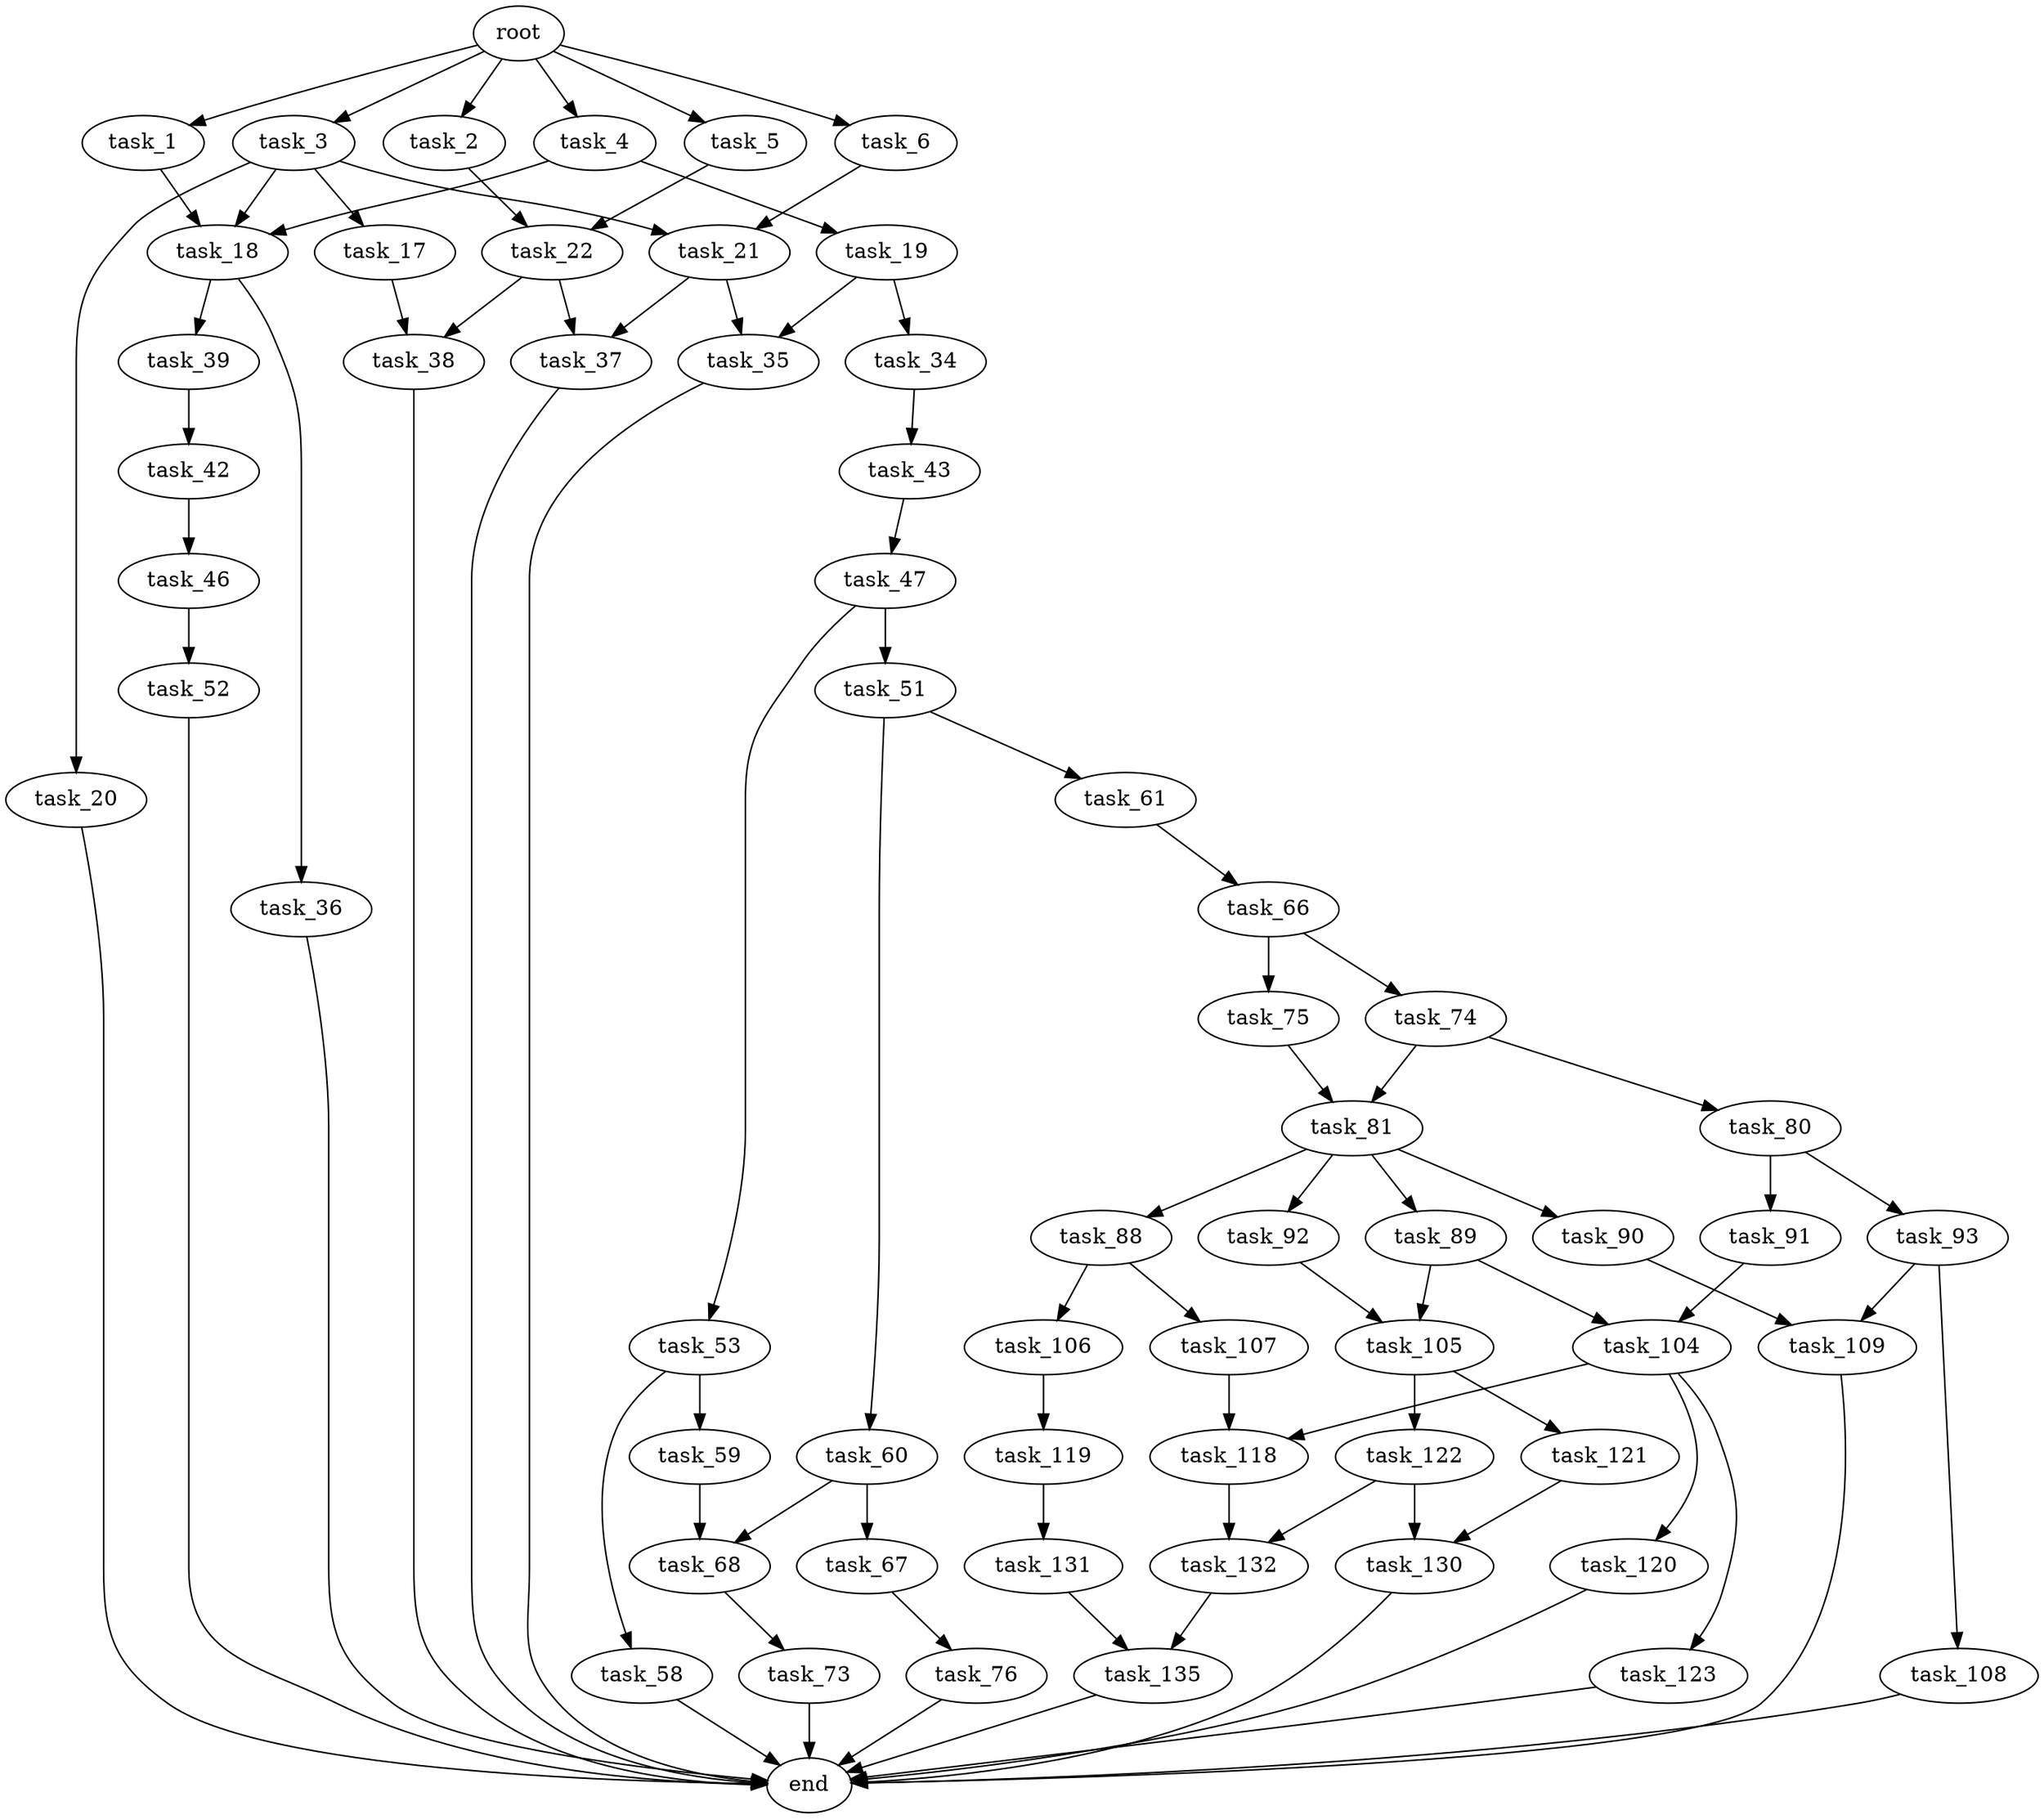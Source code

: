 digraph G {
  root [size="0.000000"];
  task_1 [size="28991029248.000000"];
  task_2 [size="6051838487.000000"];
  task_3 [size="12102706289.000000"];
  task_4 [size="264936372206.000000"];
  task_5 [size="68719476736.000000"];
  task_6 [size="782757789696.000000"];
  task_17 [size="368293445632.000000"];
  task_18 [size="431517522469.000000"];
  task_19 [size="3513295877.000000"];
  task_20 [size="782757789696.000000"];
  task_21 [size="782757789696.000000"];
  task_22 [size="25175226878.000000"];
  task_34 [size="782757789696.000000"];
  task_35 [size="96253281472.000000"];
  task_36 [size="6342319345.000000"];
  task_37 [size="134217728000.000000"];
  task_38 [size="136995004250.000000"];
  task_39 [size="103031489837.000000"];
  task_42 [size="28991029248.000000"];
  task_43 [size="782757789696.000000"];
  task_46 [size="28991029248.000000"];
  task_47 [size="249195886111.000000"];
  task_51 [size="1102542638937.000000"];
  task_52 [size="107473557492.000000"];
  task_53 [size="30595720261.000000"];
  task_58 [size="12141339223.000000"];
  task_59 [size="8950424501.000000"];
  task_60 [size="4188647260.000000"];
  task_61 [size="91831292809.000000"];
  task_66 [size="43495580795.000000"];
  task_67 [size="782757789696.000000"];
  task_68 [size="1073741824000.000000"];
  task_73 [size="1073741824000.000000"];
  task_74 [size="495381084087.000000"];
  task_75 [size="8589934592.000000"];
  task_76 [size="381408584.000000"];
  task_80 [size="1073741824000.000000"];
  task_81 [size="483077586821.000000"];
  task_88 [size="9673923088.000000"];
  task_89 [size="28991029248.000000"];
  task_90 [size="881041701145.000000"];
  task_91 [size="16757649535.000000"];
  task_92 [size="11213000190.000000"];
  task_93 [size="9567898197.000000"];
  task_104 [size="160198780656.000000"];
  task_105 [size="3113099007.000000"];
  task_106 [size="68719476736.000000"];
  task_107 [size="107610978422.000000"];
  task_108 [size="813100333743.000000"];
  task_109 [size="8589934592.000000"];
  task_118 [size="368293445632.000000"];
  task_119 [size="91449367585.000000"];
  task_120 [size="9503602893.000000"];
  task_121 [size="1073741824000.000000"];
  task_122 [size="154464230951.000000"];
  task_123 [size="921063299.000000"];
  task_130 [size="6394786467.000000"];
  task_131 [size="1275839649.000000"];
  task_132 [size="2510357819.000000"];
  task_135 [size="1021052611588.000000"];
  end [size="0.000000"];

  root -> task_1 [size="1.000000"];
  root -> task_2 [size="1.000000"];
  root -> task_3 [size="1.000000"];
  root -> task_4 [size="1.000000"];
  root -> task_5 [size="1.000000"];
  root -> task_6 [size="1.000000"];
  task_1 -> task_18 [size="75497472.000000"];
  task_2 -> task_22 [size="134217728.000000"];
  task_3 -> task_17 [size="679477248.000000"];
  task_3 -> task_18 [size="679477248.000000"];
  task_3 -> task_20 [size="679477248.000000"];
  task_3 -> task_21 [size="679477248.000000"];
  task_4 -> task_18 [size="209715200.000000"];
  task_4 -> task_19 [size="209715200.000000"];
  task_5 -> task_22 [size="134217728.000000"];
  task_6 -> task_21 [size="679477248.000000"];
  task_17 -> task_38 [size="411041792.000000"];
  task_18 -> task_36 [size="536870912.000000"];
  task_18 -> task_39 [size="536870912.000000"];
  task_19 -> task_34 [size="75497472.000000"];
  task_19 -> task_35 [size="75497472.000000"];
  task_20 -> end [size="1.000000"];
  task_21 -> task_35 [size="679477248.000000"];
  task_21 -> task_37 [size="679477248.000000"];
  task_22 -> task_37 [size="75497472.000000"];
  task_22 -> task_38 [size="75497472.000000"];
  task_34 -> task_43 [size="679477248.000000"];
  task_35 -> end [size="1.000000"];
  task_36 -> end [size="1.000000"];
  task_37 -> end [size="1.000000"];
  task_38 -> end [size="1.000000"];
  task_39 -> task_42 [size="301989888.000000"];
  task_42 -> task_46 [size="75497472.000000"];
  task_43 -> task_47 [size="679477248.000000"];
  task_46 -> task_52 [size="75497472.000000"];
  task_47 -> task_51 [size="838860800.000000"];
  task_47 -> task_53 [size="838860800.000000"];
  task_51 -> task_60 [size="838860800.000000"];
  task_51 -> task_61 [size="838860800.000000"];
  task_52 -> end [size="1.000000"];
  task_53 -> task_58 [size="33554432.000000"];
  task_53 -> task_59 [size="33554432.000000"];
  task_58 -> end [size="1.000000"];
  task_59 -> task_68 [size="536870912.000000"];
  task_60 -> task_67 [size="75497472.000000"];
  task_60 -> task_68 [size="75497472.000000"];
  task_61 -> task_66 [size="134217728.000000"];
  task_66 -> task_74 [size="33554432.000000"];
  task_66 -> task_75 [size="33554432.000000"];
  task_67 -> task_76 [size="679477248.000000"];
  task_68 -> task_73 [size="838860800.000000"];
  task_73 -> end [size="1.000000"];
  task_74 -> task_80 [size="411041792.000000"];
  task_74 -> task_81 [size="411041792.000000"];
  task_75 -> task_81 [size="33554432.000000"];
  task_76 -> end [size="1.000000"];
  task_80 -> task_91 [size="838860800.000000"];
  task_80 -> task_93 [size="838860800.000000"];
  task_81 -> task_88 [size="838860800.000000"];
  task_81 -> task_89 [size="838860800.000000"];
  task_81 -> task_90 [size="838860800.000000"];
  task_81 -> task_92 [size="838860800.000000"];
  task_88 -> task_106 [size="411041792.000000"];
  task_88 -> task_107 [size="411041792.000000"];
  task_89 -> task_104 [size="75497472.000000"];
  task_89 -> task_105 [size="75497472.000000"];
  task_90 -> task_109 [size="536870912.000000"];
  task_91 -> task_104 [size="33554432.000000"];
  task_92 -> task_105 [size="679477248.000000"];
  task_93 -> task_108 [size="411041792.000000"];
  task_93 -> task_109 [size="411041792.000000"];
  task_104 -> task_118 [size="134217728.000000"];
  task_104 -> task_120 [size="134217728.000000"];
  task_104 -> task_123 [size="134217728.000000"];
  task_105 -> task_121 [size="75497472.000000"];
  task_105 -> task_122 [size="75497472.000000"];
  task_106 -> task_119 [size="134217728.000000"];
  task_107 -> task_118 [size="75497472.000000"];
  task_108 -> end [size="1.000000"];
  task_109 -> end [size="1.000000"];
  task_118 -> task_132 [size="411041792.000000"];
  task_119 -> task_131 [size="75497472.000000"];
  task_120 -> end [size="1.000000"];
  task_121 -> task_130 [size="838860800.000000"];
  task_122 -> task_130 [size="536870912.000000"];
  task_122 -> task_132 [size="536870912.000000"];
  task_123 -> end [size="1.000000"];
  task_130 -> end [size="1.000000"];
  task_131 -> task_135 [size="75497472.000000"];
  task_132 -> task_135 [size="134217728.000000"];
  task_135 -> end [size="1.000000"];
}
